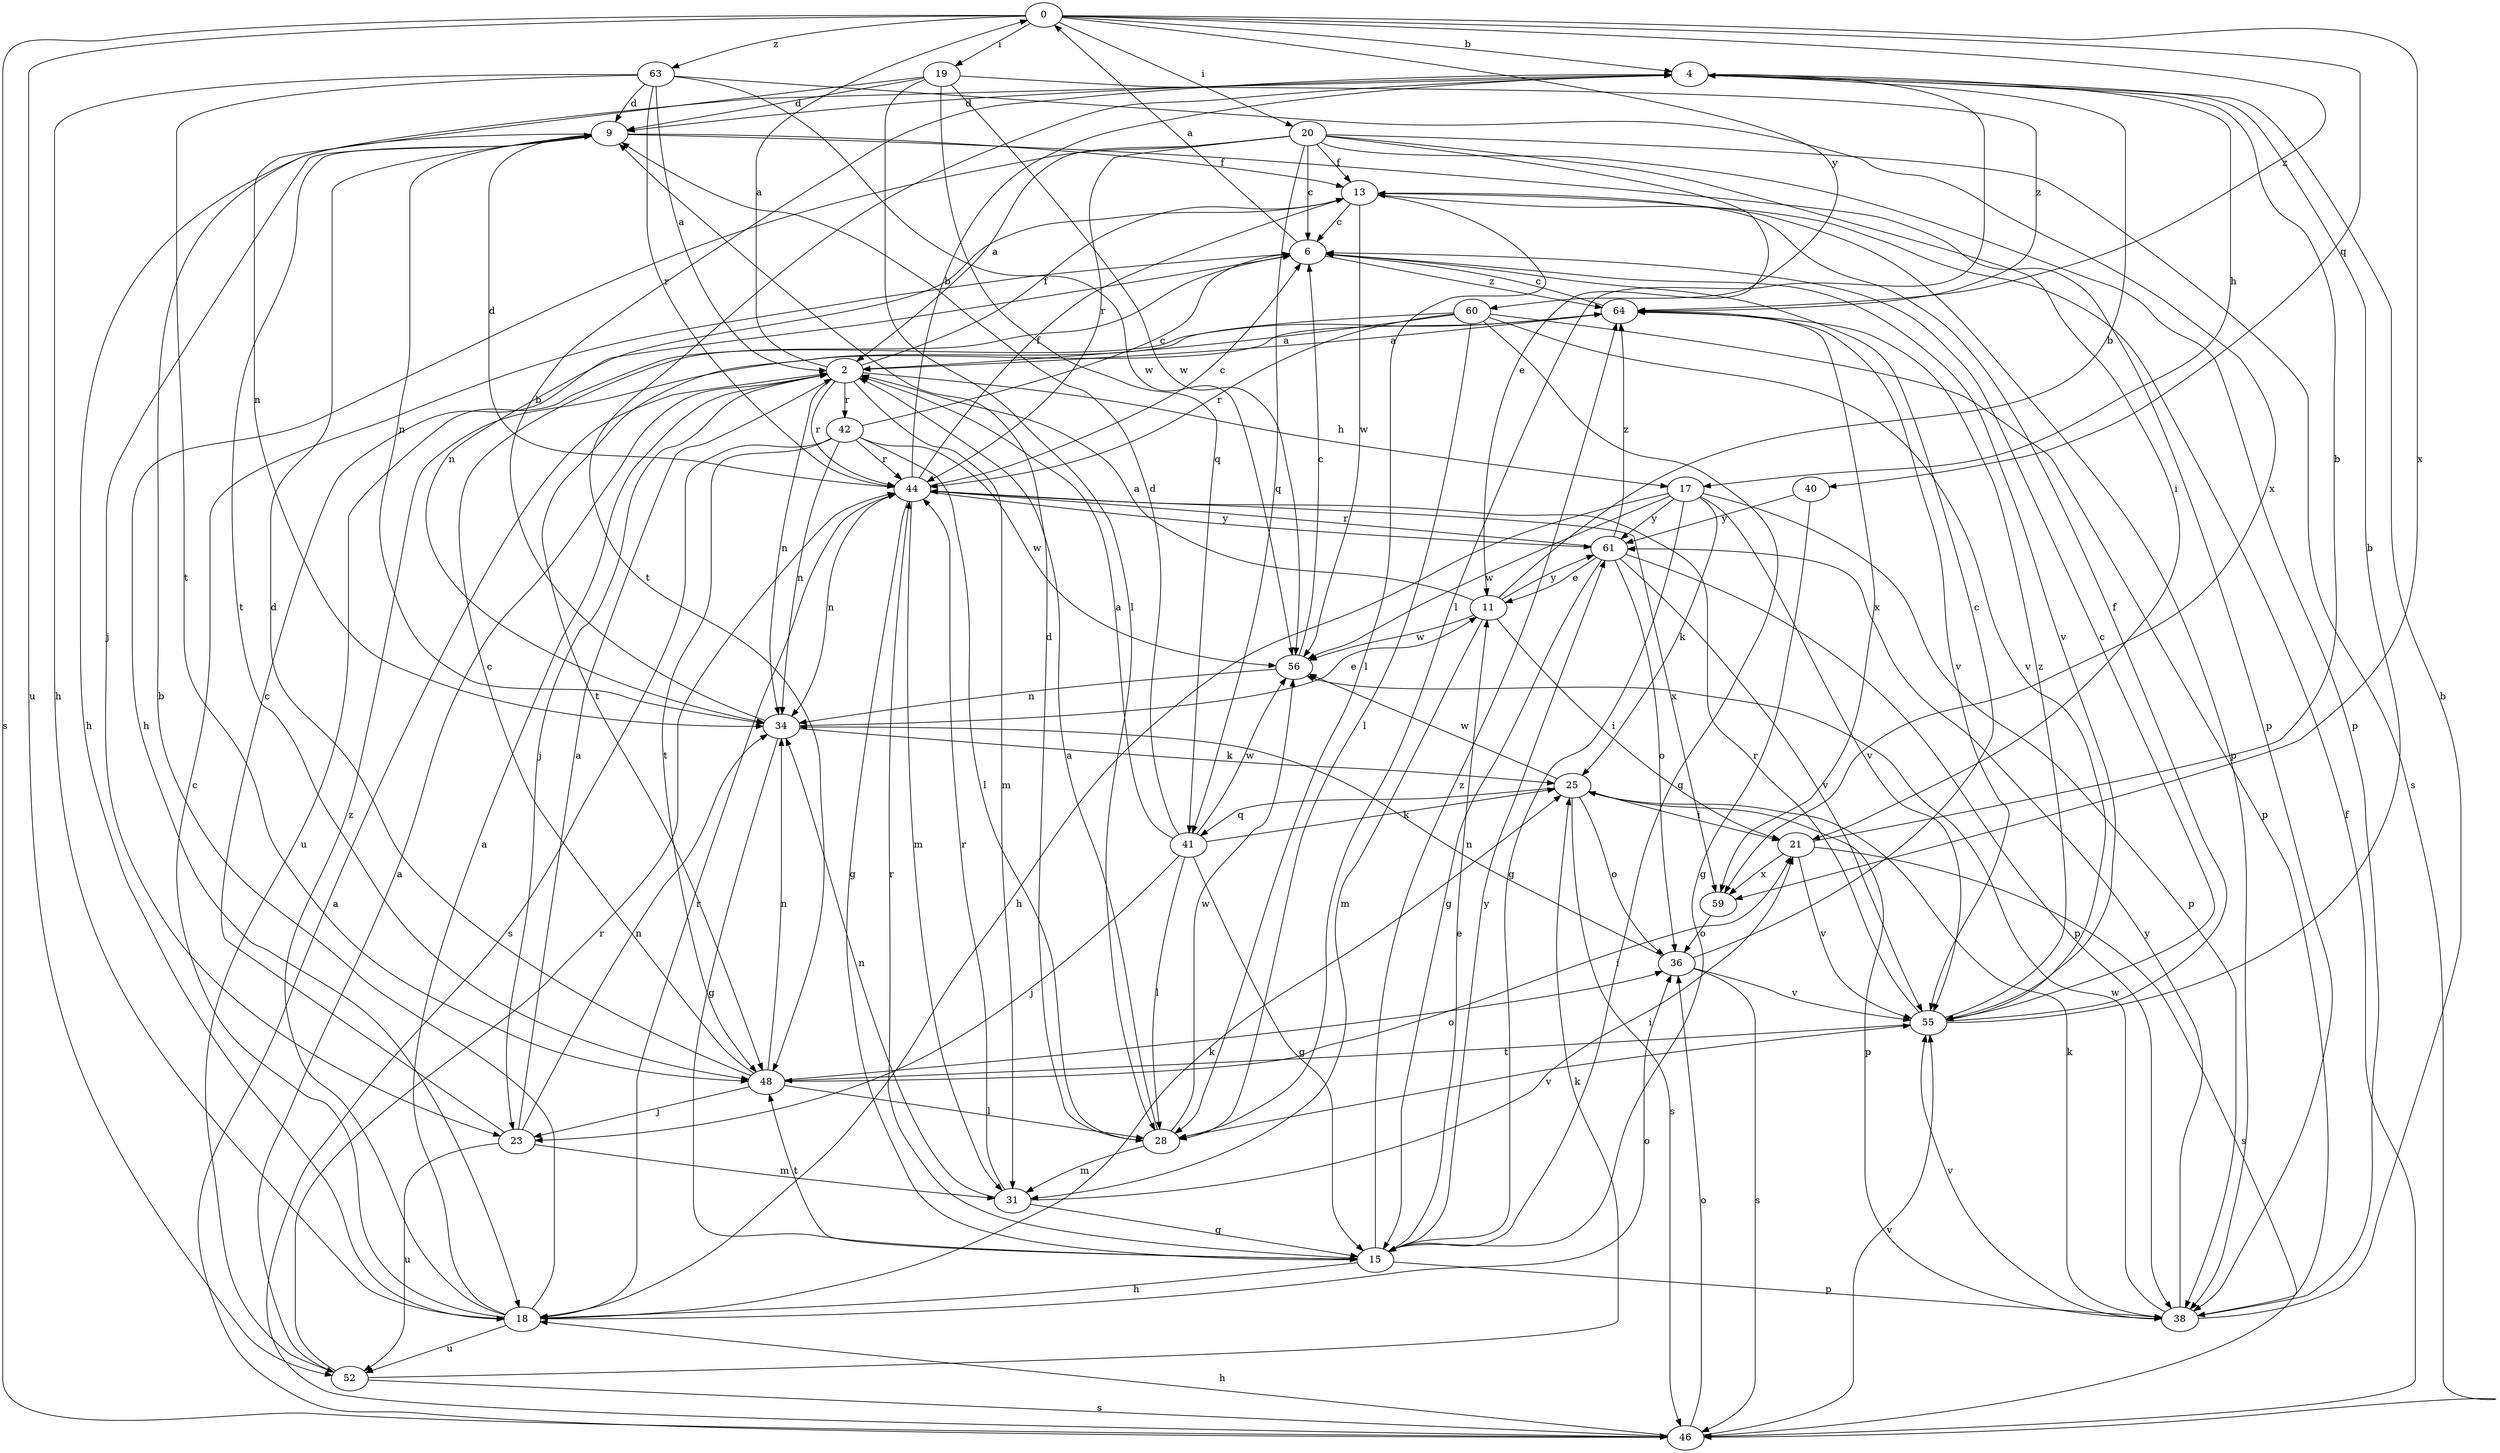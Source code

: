 strict digraph  {
0;
2;
4;
6;
9;
11;
13;
15;
17;
18;
19;
20;
21;
23;
25;
28;
31;
34;
36;
38;
40;
41;
42;
44;
46;
48;
52;
55;
56;
59;
60;
61;
63;
64;
0 -> 4  [label=b];
0 -> 19  [label=i];
0 -> 20  [label=i];
0 -> 40  [label=q];
0 -> 46  [label=s];
0 -> 52  [label=u];
0 -> 59  [label=x];
0 -> 60  [label=y];
0 -> 63  [label=z];
0 -> 64  [label=z];
2 -> 0  [label=a];
2 -> 13  [label=f];
2 -> 17  [label=h];
2 -> 23  [label=j];
2 -> 31  [label=m];
2 -> 34  [label=n];
2 -> 42  [label=r];
2 -> 44  [label=r];
4 -> 9  [label=d];
4 -> 17  [label=h];
4 -> 28  [label=l];
4 -> 48  [label=t];
6 -> 0  [label=a];
6 -> 55  [label=v];
6 -> 64  [label=z];
9 -> 13  [label=f];
9 -> 18  [label=h];
9 -> 23  [label=j];
9 -> 34  [label=n];
9 -> 38  [label=p];
9 -> 48  [label=t];
11 -> 2  [label=a];
11 -> 4  [label=b];
11 -> 21  [label=i];
11 -> 31  [label=m];
11 -> 56  [label=w];
11 -> 61  [label=y];
13 -> 6  [label=c];
13 -> 28  [label=l];
13 -> 34  [label=n];
13 -> 38  [label=p];
13 -> 56  [label=w];
15 -> 11  [label=e];
15 -> 18  [label=h];
15 -> 38  [label=p];
15 -> 44  [label=r];
15 -> 48  [label=t];
15 -> 61  [label=y];
15 -> 64  [label=z];
17 -> 15  [label=g];
17 -> 18  [label=h];
17 -> 25  [label=k];
17 -> 38  [label=p];
17 -> 55  [label=v];
17 -> 56  [label=w];
17 -> 61  [label=y];
18 -> 2  [label=a];
18 -> 4  [label=b];
18 -> 6  [label=c];
18 -> 25  [label=k];
18 -> 36  [label=o];
18 -> 44  [label=r];
18 -> 52  [label=u];
18 -> 64  [label=z];
19 -> 9  [label=d];
19 -> 28  [label=l];
19 -> 34  [label=n];
19 -> 41  [label=q];
19 -> 56  [label=w];
19 -> 64  [label=z];
20 -> 2  [label=a];
20 -> 6  [label=c];
20 -> 11  [label=e];
20 -> 13  [label=f];
20 -> 18  [label=h];
20 -> 21  [label=i];
20 -> 38  [label=p];
20 -> 41  [label=q];
20 -> 44  [label=r];
20 -> 46  [label=s];
21 -> 4  [label=b];
21 -> 46  [label=s];
21 -> 55  [label=v];
21 -> 59  [label=x];
23 -> 2  [label=a];
23 -> 6  [label=c];
23 -> 31  [label=m];
23 -> 34  [label=n];
23 -> 52  [label=u];
25 -> 21  [label=i];
25 -> 36  [label=o];
25 -> 38  [label=p];
25 -> 41  [label=q];
25 -> 46  [label=s];
25 -> 56  [label=w];
28 -> 2  [label=a];
28 -> 9  [label=d];
28 -> 31  [label=m];
28 -> 55  [label=v];
28 -> 56  [label=w];
31 -> 15  [label=g];
31 -> 21  [label=i];
31 -> 34  [label=n];
31 -> 44  [label=r];
34 -> 4  [label=b];
34 -> 11  [label=e];
34 -> 15  [label=g];
34 -> 25  [label=k];
36 -> 6  [label=c];
36 -> 34  [label=n];
36 -> 46  [label=s];
36 -> 55  [label=v];
38 -> 4  [label=b];
38 -> 25  [label=k];
38 -> 55  [label=v];
38 -> 56  [label=w];
38 -> 61  [label=y];
40 -> 15  [label=g];
40 -> 61  [label=y];
41 -> 2  [label=a];
41 -> 9  [label=d];
41 -> 15  [label=g];
41 -> 23  [label=j];
41 -> 25  [label=k];
41 -> 28  [label=l];
41 -> 56  [label=w];
42 -> 6  [label=c];
42 -> 28  [label=l];
42 -> 34  [label=n];
42 -> 44  [label=r];
42 -> 46  [label=s];
42 -> 48  [label=t];
42 -> 56  [label=w];
44 -> 4  [label=b];
44 -> 6  [label=c];
44 -> 9  [label=d];
44 -> 13  [label=f];
44 -> 15  [label=g];
44 -> 31  [label=m];
44 -> 34  [label=n];
44 -> 59  [label=x];
44 -> 61  [label=y];
46 -> 2  [label=a];
46 -> 13  [label=f];
46 -> 18  [label=h];
46 -> 36  [label=o];
46 -> 55  [label=v];
48 -> 6  [label=c];
48 -> 9  [label=d];
48 -> 21  [label=i];
48 -> 23  [label=j];
48 -> 28  [label=l];
48 -> 34  [label=n];
48 -> 36  [label=o];
52 -> 2  [label=a];
52 -> 25  [label=k];
52 -> 44  [label=r];
52 -> 46  [label=s];
55 -> 4  [label=b];
55 -> 6  [label=c];
55 -> 13  [label=f];
55 -> 44  [label=r];
55 -> 48  [label=t];
55 -> 64  [label=z];
56 -> 6  [label=c];
56 -> 34  [label=n];
59 -> 36  [label=o];
60 -> 2  [label=a];
60 -> 15  [label=g];
60 -> 28  [label=l];
60 -> 38  [label=p];
60 -> 44  [label=r];
60 -> 48  [label=t];
60 -> 55  [label=v];
61 -> 11  [label=e];
61 -> 15  [label=g];
61 -> 36  [label=o];
61 -> 38  [label=p];
61 -> 44  [label=r];
61 -> 55  [label=v];
61 -> 64  [label=z];
63 -> 2  [label=a];
63 -> 9  [label=d];
63 -> 18  [label=h];
63 -> 44  [label=r];
63 -> 48  [label=t];
63 -> 56  [label=w];
63 -> 59  [label=x];
64 -> 2  [label=a];
64 -> 6  [label=c];
64 -> 52  [label=u];
64 -> 55  [label=v];
64 -> 59  [label=x];
}
